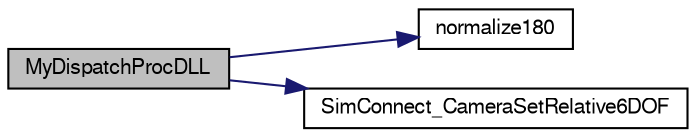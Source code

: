 digraph "MyDispatchProcDLL"
{
  bgcolor="transparent";
  edge [fontname="FreeSans",fontsize="10",labelfontname="FreeSans",labelfontsize="10"];
  node [fontname="FreeSans",fontsize="10",shape=record];
  rankdir="LR";
  Node1 [label="MyDispatchProcDLL",height=0.2,width=0.4,color="black", fillcolor="grey75", style="filled" fontcolor="black"];
  Node1 -> Node2 [color="midnightblue",fontsize="10",style="solid",fontname="FreeSans"];
  Node2 [label="normalize180",height=0.2,width=0.4,color="black",URL="$testDLL_8cpp.html#a3bbb9f48a859ca86a3a055a0d293a9cc"];
  Node1 -> Node3 [color="midnightblue",fontsize="10",style="solid",fontname="FreeSans"];
  Node3 [label="SimConnect_CameraSetRelative6DOF",height=0.2,width=0.4,color="black",URL="$SimConnect_8h.html#a3702e63fff22fb0d99aa208958b816a1"];
}
